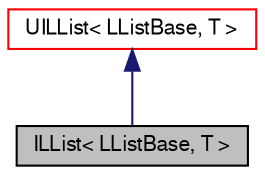 digraph "ILList&lt; LListBase, T &gt;"
{
  bgcolor="transparent";
  edge [fontname="FreeSans",fontsize="10",labelfontname="FreeSans",labelfontsize="10"];
  node [fontname="FreeSans",fontsize="10",shape=record];
  Node252 [label="ILList\< LListBase, T \>",height=0.2,width=0.4,color="black", fillcolor="grey75", style="filled", fontcolor="black"];
  Node253 -> Node252 [dir="back",color="midnightblue",fontsize="10",style="solid",fontname="FreeSans"];
  Node253 [label="UILList\< LListBase, T \>",height=0.2,width=0.4,color="red",URL="$a25790.html",tooltip="Template class for intrusive linked lists. "];
}
